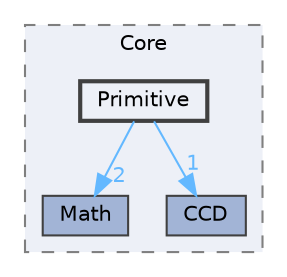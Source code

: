 digraph "D:/Peridyno/peridyno/src/Core/Primitive"
{
 // LATEX_PDF_SIZE
  bgcolor="transparent";
  edge [fontname=Helvetica,fontsize=10,labelfontname=Helvetica,labelfontsize=10];
  node [fontname=Helvetica,fontsize=10,shape=box,height=0.2,width=0.4];
  compound=true
  subgraph clusterdir_18ab09de471ddf4a6c726bf6f36eb1c9 {
    graph [ bgcolor="#edf0f7", pencolor="grey50", label="Core", fontname=Helvetica,fontsize=10 style="filled,dashed", URL="dir_18ab09de471ddf4a6c726bf6f36eb1c9.html",tooltip=""]
  dir_0c289b5efaf379e85d053a692295b146 [label="Math", fillcolor="#a2b4d6", color="grey25", style="filled", URL="dir_0c289b5efaf379e85d053a692295b146.html",tooltip=""];
  dir_376a5c83f3a64e9baa65dae9cc5e803e [label="CCD", fillcolor="#a2b4d6", color="grey25", style="filled", URL="dir_376a5c83f3a64e9baa65dae9cc5e803e.html",tooltip=""];
  dir_d2622adff8e3d36258059e7c6c6734b0 [label="Primitive", fillcolor="#edf0f7", color="grey25", style="filled,bold", URL="dir_d2622adff8e3d36258059e7c6c6734b0.html",tooltip=""];
  }
  dir_d2622adff8e3d36258059e7c6c6734b0->dir_0c289b5efaf379e85d053a692295b146 [headlabel="2", labeldistance=1.5 headhref="dir_000068_000040.html" href="dir_000068_000040.html" color="steelblue1" fontcolor="steelblue1"];
  dir_d2622adff8e3d36258059e7c6c6734b0->dir_376a5c83f3a64e9baa65dae9cc5e803e [headlabel="1", labeldistance=1.5 headhref="dir_000068_000010.html" href="dir_000068_000010.html" color="steelblue1" fontcolor="steelblue1"];
}
